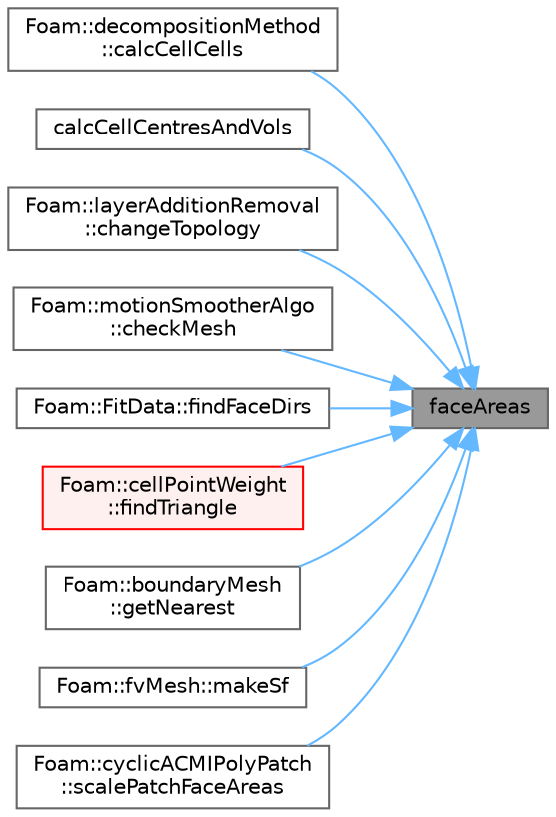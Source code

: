 digraph "faceAreas"
{
 // LATEX_PDF_SIZE
  bgcolor="transparent";
  edge [fontname=Helvetica,fontsize=10,labelfontname=Helvetica,labelfontsize=10];
  node [fontname=Helvetica,fontsize=10,shape=box,height=0.2,width=0.4];
  rankdir="RL";
  Node1 [id="Node000001",label="faceAreas",height=0.2,width=0.4,color="gray40", fillcolor="grey60", style="filled", fontcolor="black",tooltip=" "];
  Node1 -> Node2 [id="edge1_Node000001_Node000002",dir="back",color="steelblue1",style="solid",tooltip=" "];
  Node2 [id="Node000002",label="Foam::decompositionMethod\l::calcCellCells",height=0.2,width=0.4,color="grey40", fillcolor="white", style="filled",URL="$classFoam_1_1decompositionMethod.html#af7eca33cb08c9ecda876edb45da5025d",tooltip=" "];
  Node1 -> Node3 [id="edge2_Node000001_Node000003",dir="back",color="steelblue1",style="solid",tooltip=" "];
  Node3 [id="Node000003",label="calcCellCentresAndVols",height=0.2,width=0.4,color="grey40", fillcolor="white", style="filled",URL="$classFoam_1_1primitiveMesh.html#a94b718690e507f1997a6e4e9a2c6dce2",tooltip=" "];
  Node1 -> Node4 [id="edge3_Node000001_Node000004",dir="back",color="steelblue1",style="solid",tooltip=" "];
  Node4 [id="Node000004",label="Foam::layerAdditionRemoval\l::changeTopology",height=0.2,width=0.4,color="grey40", fillcolor="white", style="filled",URL="$classFoam_1_1layerAdditionRemoval.html#a837dedbb253fe1b4140e2fc1112e95e9",tooltip=" "];
  Node1 -> Node5 [id="edge4_Node000001_Node000005",dir="back",color="steelblue1",style="solid",tooltip=" "];
  Node5 [id="Node000005",label="Foam::motionSmootherAlgo\l::checkMesh",height=0.2,width=0.4,color="grey40", fillcolor="white", style="filled",URL="$classFoam_1_1motionSmootherAlgo.html#aca398f0907413c501b569d0a4b86b86d",tooltip=" "];
  Node1 -> Node6 [id="edge5_Node000001_Node000006",dir="back",color="steelblue1",style="solid",tooltip=" "];
  Node6 [id="Node000006",label="Foam::FitData::findFaceDirs",height=0.2,width=0.4,color="grey40", fillcolor="white", style="filled",URL="$classFoam_1_1FitData.html#afea6c3ae5bba0eddf3f321b3c56ecfba",tooltip=" "];
  Node1 -> Node7 [id="edge6_Node000001_Node000007",dir="back",color="steelblue1",style="solid",tooltip=" "];
  Node7 [id="Node000007",label="Foam::cellPointWeight\l::findTriangle",height=0.2,width=0.4,color="red", fillcolor="#FFF0F0", style="filled",URL="$classFoam_1_1cellPointWeight.html#a20eb498d3295cd0297ddedb866e3cef9",tooltip=" "];
  Node1 -> Node9 [id="edge7_Node000001_Node000009",dir="back",color="steelblue1",style="solid",tooltip=" "];
  Node9 [id="Node000009",label="Foam::boundaryMesh\l::getNearest",height=0.2,width=0.4,color="grey40", fillcolor="white", style="filled",URL="$classFoam_1_1boundaryMesh.html#a7cfb30aa0fa4868d8a08ec928d0c1315",tooltip=" "];
  Node1 -> Node10 [id="edge8_Node000001_Node000010",dir="back",color="steelblue1",style="solid",tooltip=" "];
  Node10 [id="Node000010",label="Foam::fvMesh::makeSf",height=0.2,width=0.4,color="grey40", fillcolor="white", style="filled",URL="$classFoam_1_1fvMesh.html#a5a6963e12d21f1835dc0a5811df1d9b8",tooltip=" "];
  Node1 -> Node11 [id="edge9_Node000001_Node000011",dir="back",color="steelblue1",style="solid",tooltip=" "];
  Node11 [id="Node000011",label="Foam::cyclicACMIPolyPatch\l::scalePatchFaceAreas",height=0.2,width=0.4,color="grey40", fillcolor="white", style="filled",URL="$classFoam_1_1cyclicACMIPolyPatch.html#a7baf66ef91d29d9840434915b1c1e721",tooltip=" "];
}
